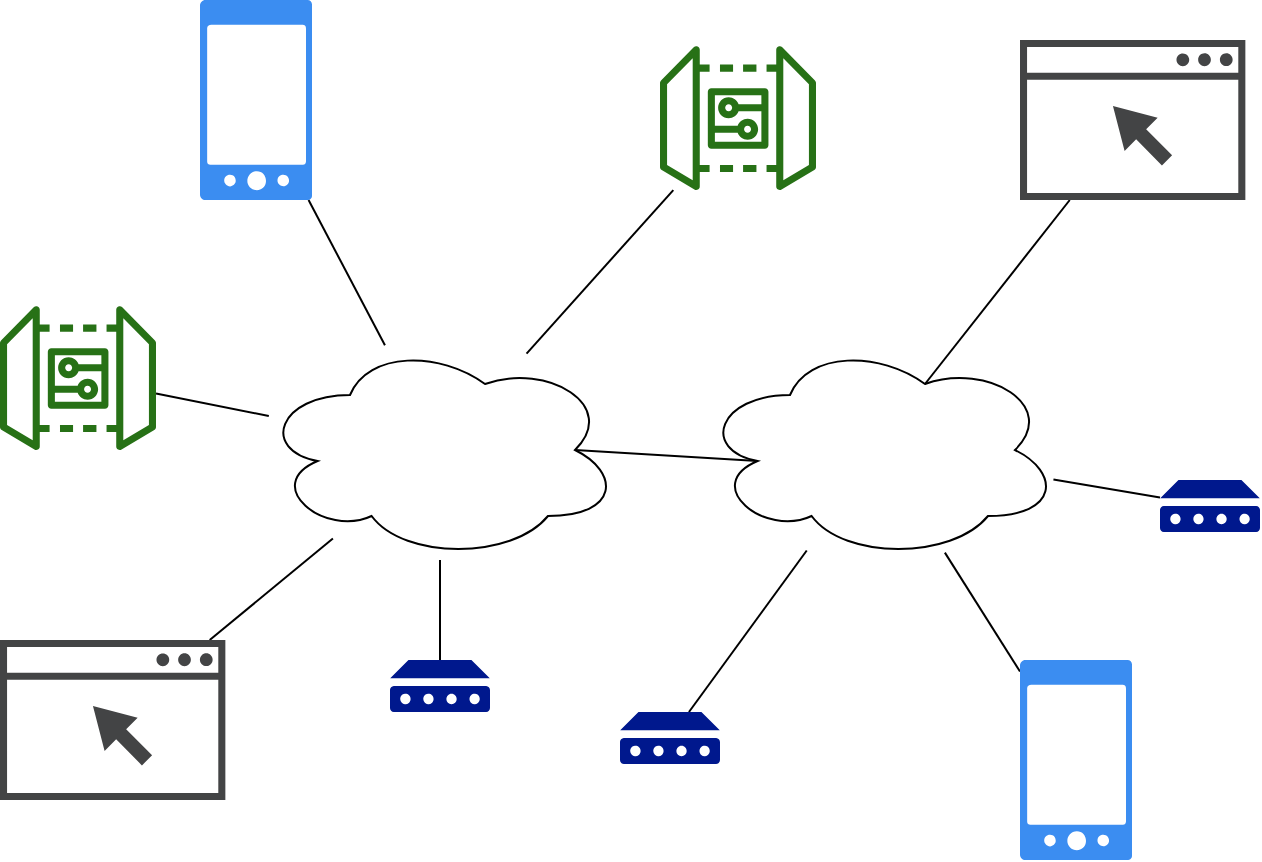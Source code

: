 <mxfile version="13.3.9" type="device"><diagram id="QwUs0wJRI2Mhvq8Js6R_" name="Page-1"><mxGraphModel dx="1102" dy="935" grid="1" gridSize="10" guides="1" tooltips="1" connect="1" arrows="1" fold="1" page="1" pageScale="1" pageWidth="850" pageHeight="1100" math="0" shadow="0"><root><mxCell id="0"/><mxCell id="1" parent="0"/><mxCell id="r4RId6L2LAnba2X6vQep-3" style="rounded=0;orthogonalLoop=1;jettySize=auto;html=1;exitX=0.875;exitY=0.5;exitDx=0;exitDy=0;exitPerimeter=0;entryX=0.16;entryY=0.55;entryDx=0;entryDy=0;entryPerimeter=0;endArrow=none;endFill=0;" edge="1" parent="1" source="r4RId6L2LAnba2X6vQep-1" target="r4RId6L2LAnba2X6vQep-2"><mxGeometry relative="1" as="geometry"/></mxCell><mxCell id="r4RId6L2LAnba2X6vQep-1" value="" style="ellipse;shape=cloud;whiteSpace=wrap;html=1;" vertex="1" parent="1"><mxGeometry x="210" y="220" width="180" height="110" as="geometry"/></mxCell><mxCell id="r4RId6L2LAnba2X6vQep-2" value="" style="ellipse;shape=cloud;whiteSpace=wrap;html=1;" vertex="1" parent="1"><mxGeometry x="430" y="220" width="180" height="110" as="geometry"/></mxCell><mxCell id="r4RId6L2LAnba2X6vQep-26" style="edgeStyle=none;rounded=0;orthogonalLoop=1;jettySize=auto;html=1;endArrow=none;endFill=0;" edge="1" parent="1" source="r4RId6L2LAnba2X6vQep-7" target="r4RId6L2LAnba2X6vQep-1"><mxGeometry relative="1" as="geometry"/></mxCell><mxCell id="r4RId6L2LAnba2X6vQep-7" value="" style="pointerEvents=1;shadow=0;dashed=0;html=1;strokeColor=none;fillColor=#434445;aspect=fixed;labelPosition=center;verticalLabelPosition=bottom;verticalAlign=top;align=center;outlineConnect=0;shape=mxgraph.vvd.web_browser;" vertex="1" parent="1"><mxGeometry x="80" y="370" width="112.68" height="80" as="geometry"/></mxCell><mxCell id="r4RId6L2LAnba2X6vQep-16" style="edgeStyle=none;rounded=0;orthogonalLoop=1;jettySize=auto;html=1;endArrow=none;endFill=0;" edge="1" parent="1" source="r4RId6L2LAnba2X6vQep-33" target="r4RId6L2LAnba2X6vQep-1"><mxGeometry relative="1" as="geometry"><mxPoint x="251.663" y="148" as="sourcePoint"/></mxGeometry></mxCell><mxCell id="r4RId6L2LAnba2X6vQep-23" style="edgeStyle=none;rounded=0;orthogonalLoop=1;jettySize=auto;html=1;endArrow=none;endFill=0;" edge="1" parent="1" source="r4RId6L2LAnba2X6vQep-31" target="r4RId6L2LAnba2X6vQep-2"><mxGeometry relative="1" as="geometry"><mxPoint x="570.806" y="380" as="sourcePoint"/></mxGeometry></mxCell><mxCell id="r4RId6L2LAnba2X6vQep-21" style="edgeStyle=none;rounded=0;orthogonalLoop=1;jettySize=auto;html=1;entryX=0.625;entryY=0.2;entryDx=0;entryDy=0;entryPerimeter=0;endArrow=none;endFill=0;" edge="1" parent="1" source="r4RId6L2LAnba2X6vQep-10" target="r4RId6L2LAnba2X6vQep-2"><mxGeometry relative="1" as="geometry"/></mxCell><mxCell id="r4RId6L2LAnba2X6vQep-10" value="" style="pointerEvents=1;shadow=0;dashed=0;html=1;strokeColor=none;fillColor=#434445;aspect=fixed;labelPosition=center;verticalLabelPosition=bottom;verticalAlign=top;align=center;outlineConnect=0;shape=mxgraph.vvd.web_browser;" vertex="1" parent="1"><mxGeometry x="590" y="70" width="112.68" height="80" as="geometry"/></mxCell><mxCell id="r4RId6L2LAnba2X6vQep-25" style="edgeStyle=none;rounded=0;orthogonalLoop=1;jettySize=auto;html=1;endArrow=none;endFill=0;" edge="1" parent="1" source="r4RId6L2LAnba2X6vQep-11" target="r4RId6L2LAnba2X6vQep-1"><mxGeometry relative="1" as="geometry"/></mxCell><mxCell id="r4RId6L2LAnba2X6vQep-11" value="" style="aspect=fixed;pointerEvents=1;shadow=0;dashed=0;html=1;strokeColor=none;labelPosition=center;verticalLabelPosition=bottom;verticalAlign=top;align=center;fillColor=#00188D;shape=mxgraph.mscae.enterprise.device" vertex="1" parent="1"><mxGeometry x="275" y="380" width="50" height="26" as="geometry"/></mxCell><mxCell id="r4RId6L2LAnba2X6vQep-24" style="edgeStyle=none;rounded=0;orthogonalLoop=1;jettySize=auto;html=1;endArrow=none;endFill=0;" edge="1" parent="1" source="r4RId6L2LAnba2X6vQep-12" target="r4RId6L2LAnba2X6vQep-2"><mxGeometry relative="1" as="geometry"/></mxCell><mxCell id="r4RId6L2LAnba2X6vQep-12" value="" style="aspect=fixed;pointerEvents=1;shadow=0;dashed=0;html=1;strokeColor=none;labelPosition=center;verticalLabelPosition=bottom;verticalAlign=top;align=center;fillColor=#00188D;shape=mxgraph.mscae.enterprise.device" vertex="1" parent="1"><mxGeometry x="390" y="406" width="50" height="26" as="geometry"/></mxCell><mxCell id="r4RId6L2LAnba2X6vQep-22" style="edgeStyle=none;rounded=0;orthogonalLoop=1;jettySize=auto;html=1;endArrow=none;endFill=0;" edge="1" parent="1" source="r4RId6L2LAnba2X6vQep-13" target="r4RId6L2LAnba2X6vQep-2"><mxGeometry relative="1" as="geometry"/></mxCell><mxCell id="r4RId6L2LAnba2X6vQep-13" value="" style="aspect=fixed;pointerEvents=1;shadow=0;dashed=0;html=1;strokeColor=none;labelPosition=center;verticalLabelPosition=bottom;verticalAlign=top;align=center;fillColor=#00188D;shape=mxgraph.mscae.enterprise.device" vertex="1" parent="1"><mxGeometry x="660.0" y="290" width="50" height="26" as="geometry"/></mxCell><mxCell id="r4RId6L2LAnba2X6vQep-19" style="edgeStyle=none;rounded=0;orthogonalLoop=1;jettySize=auto;html=1;endArrow=none;endFill=0;" edge="1" parent="1" source="r4RId6L2LAnba2X6vQep-14" target="r4RId6L2LAnba2X6vQep-1"><mxGeometry relative="1" as="geometry"/></mxCell><mxCell id="r4RId6L2LAnba2X6vQep-14" value="" style="outlineConnect=0;fontColor=#232F3E;gradientColor=none;fillColor=#277116;strokeColor=none;dashed=0;verticalLabelPosition=bottom;verticalAlign=top;align=center;html=1;fontSize=12;fontStyle=0;aspect=fixed;pointerEvents=1;shape=mxgraph.aws4.iot_device_gateway;" vertex="1" parent="1"><mxGeometry x="410" y="70" width="78" height="78" as="geometry"/></mxCell><mxCell id="r4RId6L2LAnba2X6vQep-27" style="edgeStyle=none;rounded=0;orthogonalLoop=1;jettySize=auto;html=1;endArrow=none;endFill=0;" edge="1" parent="1" source="r4RId6L2LAnba2X6vQep-15" target="r4RId6L2LAnba2X6vQep-1"><mxGeometry relative="1" as="geometry"/></mxCell><mxCell id="r4RId6L2LAnba2X6vQep-15" value="" style="outlineConnect=0;fontColor=#232F3E;gradientColor=none;fillColor=#277116;strokeColor=none;dashed=0;verticalLabelPosition=bottom;verticalAlign=top;align=center;html=1;fontSize=12;fontStyle=0;aspect=fixed;pointerEvents=1;shape=mxgraph.aws4.iot_device_gateway;" vertex="1" parent="1"><mxGeometry x="80" y="200" width="78" height="78" as="geometry"/></mxCell><mxCell id="r4RId6L2LAnba2X6vQep-31" value="" style="html=1;aspect=fixed;strokeColor=none;shadow=0;align=center;verticalAlign=top;fillColor=#3B8DF1;shape=mxgraph.gcp2.phone_android" vertex="1" parent="1"><mxGeometry x="590" y="380" width="56" height="100" as="geometry"/></mxCell><mxCell id="r4RId6L2LAnba2X6vQep-33" value="" style="html=1;aspect=fixed;strokeColor=none;shadow=0;align=center;verticalAlign=top;fillColor=#3B8DF1;shape=mxgraph.gcp2.phone_android" vertex="1" parent="1"><mxGeometry x="180" y="50" width="56" height="100" as="geometry"/></mxCell></root></mxGraphModel></diagram></mxfile>